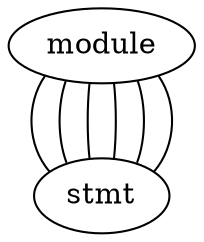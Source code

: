 graph ast {
module;
stmt;
 module -- stmt;
stmt;
 module -- stmt;
stmt;
 module -- stmt;
stmt;
 module -- stmt;
stmt;
 module -- stmt;
stmt;
 module -- stmt;
}